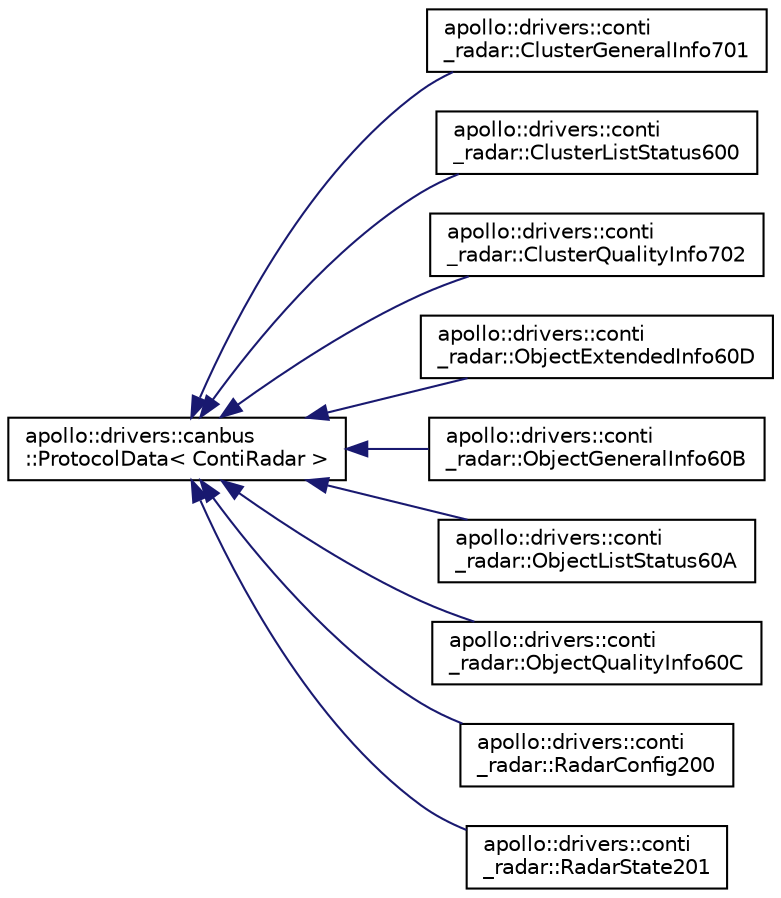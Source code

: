 digraph "Graphical Class Hierarchy"
{
  edge [fontname="Helvetica",fontsize="10",labelfontname="Helvetica",labelfontsize="10"];
  node [fontname="Helvetica",fontsize="10",shape=record];
  rankdir="LR";
  Node1 [label="apollo::drivers::canbus\l::ProtocolData\< ContiRadar \>",height=0.2,width=0.4,color="black", fillcolor="white", style="filled",URL="$classapollo_1_1drivers_1_1canbus_1_1ProtocolData.html"];
  Node1 -> Node2 [dir="back",color="midnightblue",fontsize="10",style="solid",fontname="Helvetica"];
  Node2 [label="apollo::drivers::conti\l_radar::ClusterGeneralInfo701",height=0.2,width=0.4,color="black", fillcolor="white", style="filled",URL="$classapollo_1_1drivers_1_1conti__radar_1_1ClusterGeneralInfo701.html"];
  Node1 -> Node3 [dir="back",color="midnightblue",fontsize="10",style="solid",fontname="Helvetica"];
  Node3 [label="apollo::drivers::conti\l_radar::ClusterListStatus600",height=0.2,width=0.4,color="black", fillcolor="white", style="filled",URL="$classapollo_1_1drivers_1_1conti__radar_1_1ClusterListStatus600.html"];
  Node1 -> Node4 [dir="back",color="midnightblue",fontsize="10",style="solid",fontname="Helvetica"];
  Node4 [label="apollo::drivers::conti\l_radar::ClusterQualityInfo702",height=0.2,width=0.4,color="black", fillcolor="white", style="filled",URL="$classapollo_1_1drivers_1_1conti__radar_1_1ClusterQualityInfo702.html"];
  Node1 -> Node5 [dir="back",color="midnightblue",fontsize="10",style="solid",fontname="Helvetica"];
  Node5 [label="apollo::drivers::conti\l_radar::ObjectExtendedInfo60D",height=0.2,width=0.4,color="black", fillcolor="white", style="filled",URL="$classapollo_1_1drivers_1_1conti__radar_1_1ObjectExtendedInfo60D.html"];
  Node1 -> Node6 [dir="back",color="midnightblue",fontsize="10",style="solid",fontname="Helvetica"];
  Node6 [label="apollo::drivers::conti\l_radar::ObjectGeneralInfo60B",height=0.2,width=0.4,color="black", fillcolor="white", style="filled",URL="$classapollo_1_1drivers_1_1conti__radar_1_1ObjectGeneralInfo60B.html"];
  Node1 -> Node7 [dir="back",color="midnightblue",fontsize="10",style="solid",fontname="Helvetica"];
  Node7 [label="apollo::drivers::conti\l_radar::ObjectListStatus60A",height=0.2,width=0.4,color="black", fillcolor="white", style="filled",URL="$classapollo_1_1drivers_1_1conti__radar_1_1ObjectListStatus60A.html"];
  Node1 -> Node8 [dir="back",color="midnightblue",fontsize="10",style="solid",fontname="Helvetica"];
  Node8 [label="apollo::drivers::conti\l_radar::ObjectQualityInfo60C",height=0.2,width=0.4,color="black", fillcolor="white", style="filled",URL="$classapollo_1_1drivers_1_1conti__radar_1_1ObjectQualityInfo60C.html"];
  Node1 -> Node9 [dir="back",color="midnightblue",fontsize="10",style="solid",fontname="Helvetica"];
  Node9 [label="apollo::drivers::conti\l_radar::RadarConfig200",height=0.2,width=0.4,color="black", fillcolor="white", style="filled",URL="$classapollo_1_1drivers_1_1conti__radar_1_1RadarConfig200.html"];
  Node1 -> Node10 [dir="back",color="midnightblue",fontsize="10",style="solid",fontname="Helvetica"];
  Node10 [label="apollo::drivers::conti\l_radar::RadarState201",height=0.2,width=0.4,color="black", fillcolor="white", style="filled",URL="$classapollo_1_1drivers_1_1conti__radar_1_1RadarState201.html"];
}
